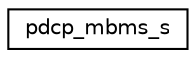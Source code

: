 digraph "Graphical Class Hierarchy"
{
 // LATEX_PDF_SIZE
  edge [fontname="Helvetica",fontsize="10",labelfontname="Helvetica",labelfontsize="10"];
  node [fontname="Helvetica",fontsize="10",shape=record];
  rankdir="LR";
  Node0 [label="pdcp_mbms_s",height=0.2,width=0.4,color="black", fillcolor="white", style="filled",URL="$structpdcp__mbms__s.html",tooltip=" "];
}
